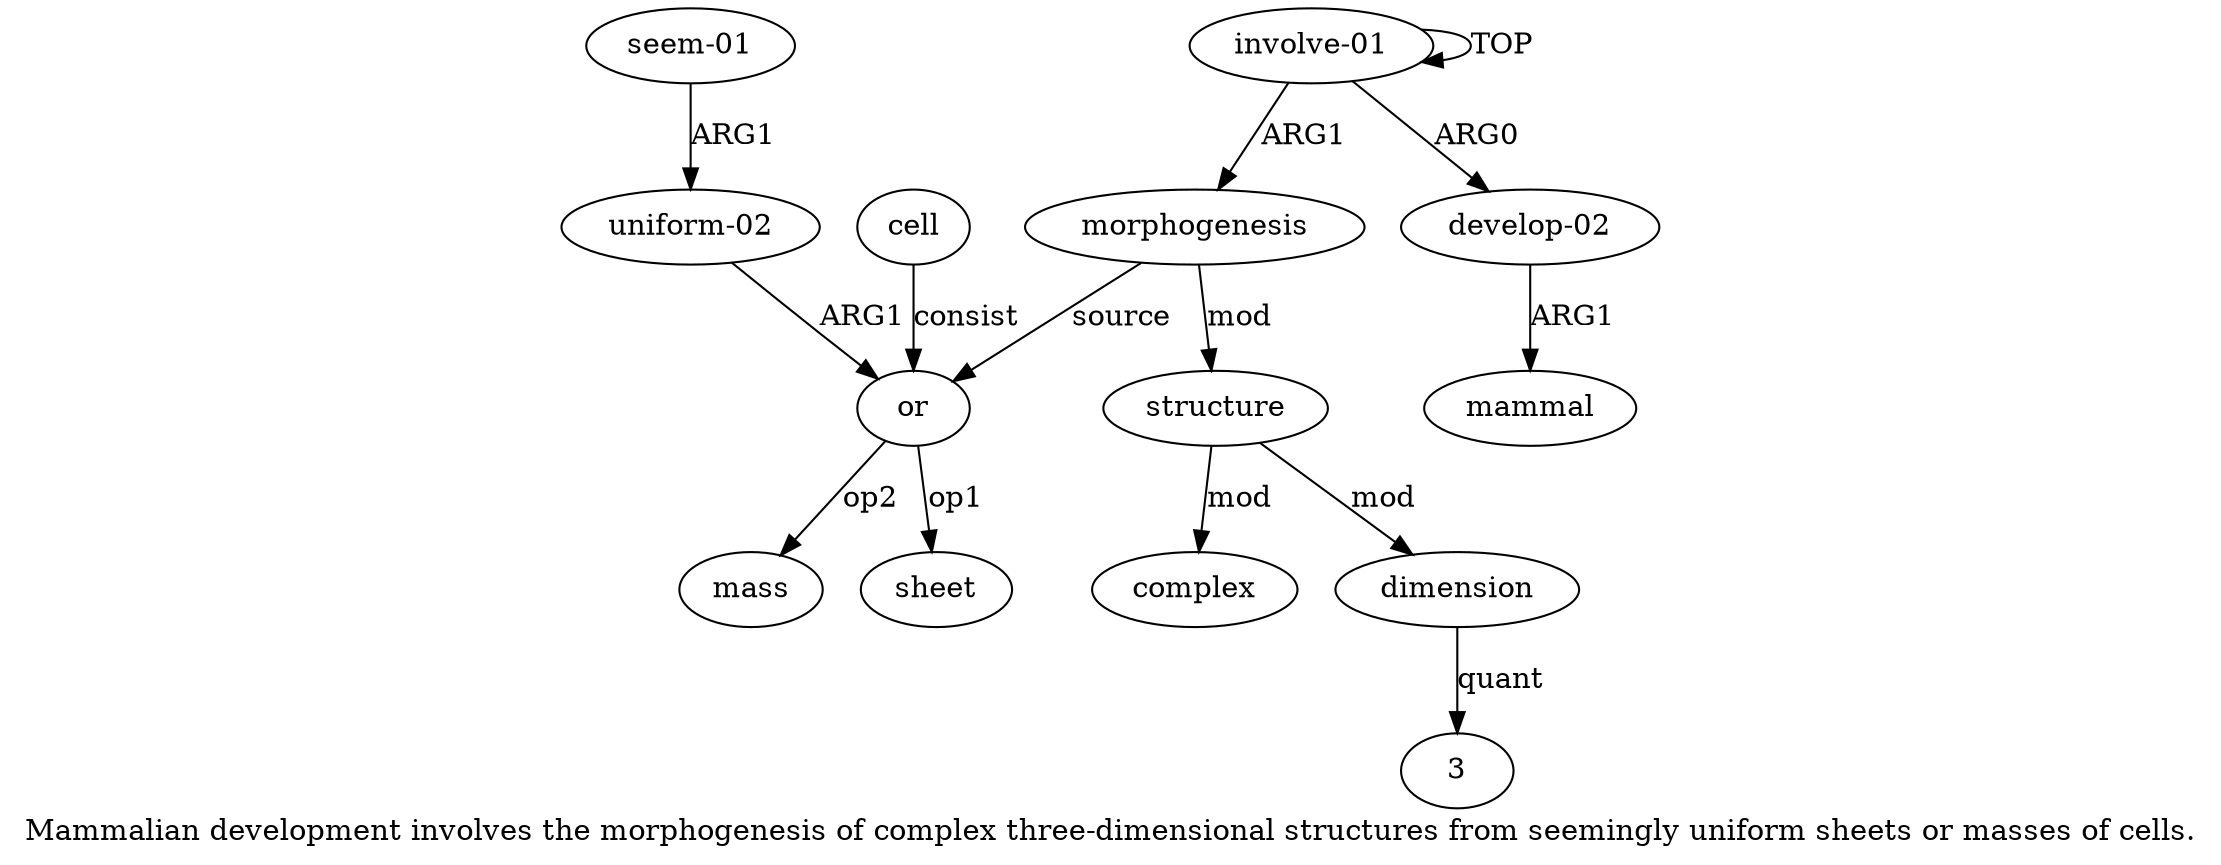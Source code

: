 digraph  {
	graph [label="Mammalian development involves the morphogenesis of complex three-dimensional structures from seemingly uniform sheets or masses \
of cells."];
	node [label="\N"];
	a11	 [color=black,
		gold_ind=11,
		gold_label="seem-01",
		label="seem-01",
		test_ind=11,
		test_label="seem-01"];
	a10	 [color=black,
		gold_ind=10,
		gold_label="uniform-02",
		label="uniform-02",
		test_ind=10,
		test_label="uniform-02"];
	a11 -> a10 [key=0,
	color=black,
	gold_label=ARG1,
	label=ARG1,
	test_label=ARG1];
a7 [color=black,
	gold_ind=7,
	gold_label=or,
	label=or,
	test_ind=7,
	test_label=or];
a10 -> a7 [key=0,
color=black,
gold_label=ARG1,
label=ARG1,
test_label=ARG1];
a12 [color=black,
gold_ind=12,
gold_label=cell,
label=cell,
test_ind=12,
test_label=cell];
a12 -> a7 [key=0,
color=black,
gold_label=consist,
label=consist,
test_label=consist];
"a6 3" [color=black,
gold_ind=-1,
gold_label=3,
label=3,
test_ind=-1,
test_label=3];
a1 [color=black,
gold_ind=1,
gold_label="develop-02",
label="develop-02",
test_ind=1,
test_label="develop-02"];
a2 [color=black,
gold_ind=2,
gold_label=mammal,
label=mammal,
test_ind=2,
test_label=mammal];
a1 -> a2 [key=0,
color=black,
gold_label=ARG1,
label=ARG1,
test_label=ARG1];
a0 [color=black,
gold_ind=0,
gold_label="involve-01",
label="involve-01",
test_ind=0,
test_label="involve-01"];
a0 -> a1 [key=0,
color=black,
gold_label=ARG0,
label=ARG0,
test_label=ARG0];
a0 -> a0 [key=0,
color=black,
gold_label=TOP,
label=TOP,
test_label=TOP];
a3 [color=black,
gold_ind=3,
gold_label=morphogenesis,
label=morphogenesis,
test_ind=3,
test_label=morphogenesis];
a0 -> a3 [key=0,
color=black,
gold_label=ARG1,
label=ARG1,
test_label=ARG1];
a4 [color=black,
gold_ind=4,
gold_label=structure,
label=structure,
test_ind=4,
test_label=structure];
a3 -> a4 [key=0,
color=black,
gold_label=mod,
label=mod,
test_label=mod];
a3 -> a7 [key=0,
color=black,
gold_label=source,
label=source,
test_label=source];
a5 [color=black,
gold_ind=5,
gold_label=complex,
label=complex,
test_ind=5,
test_label=complex];
a4 -> a5 [key=0,
color=black,
gold_label=mod,
label=mod,
test_label=mod];
a6 [color=black,
gold_ind=6,
gold_label=dimension,
label=dimension,
test_ind=6,
test_label=dimension];
a4 -> a6 [key=0,
color=black,
gold_label=mod,
label=mod,
test_label=mod];
a9 [color=black,
gold_ind=9,
gold_label=mass,
label=mass,
test_ind=9,
test_label=mass];
a7 -> a9 [key=0,
color=black,
gold_label=op2,
label=op2,
test_label=op2];
a8 [color=black,
gold_ind=8,
gold_label=sheet,
label=sheet,
test_ind=8,
test_label=sheet];
a7 -> a8 [key=0,
color=black,
gold_label=op1,
label=op1,
test_label=op1];
a6 -> "a6 3" [key=0,
color=black,
gold_label=quant,
label=quant,
test_label=quant];
}
